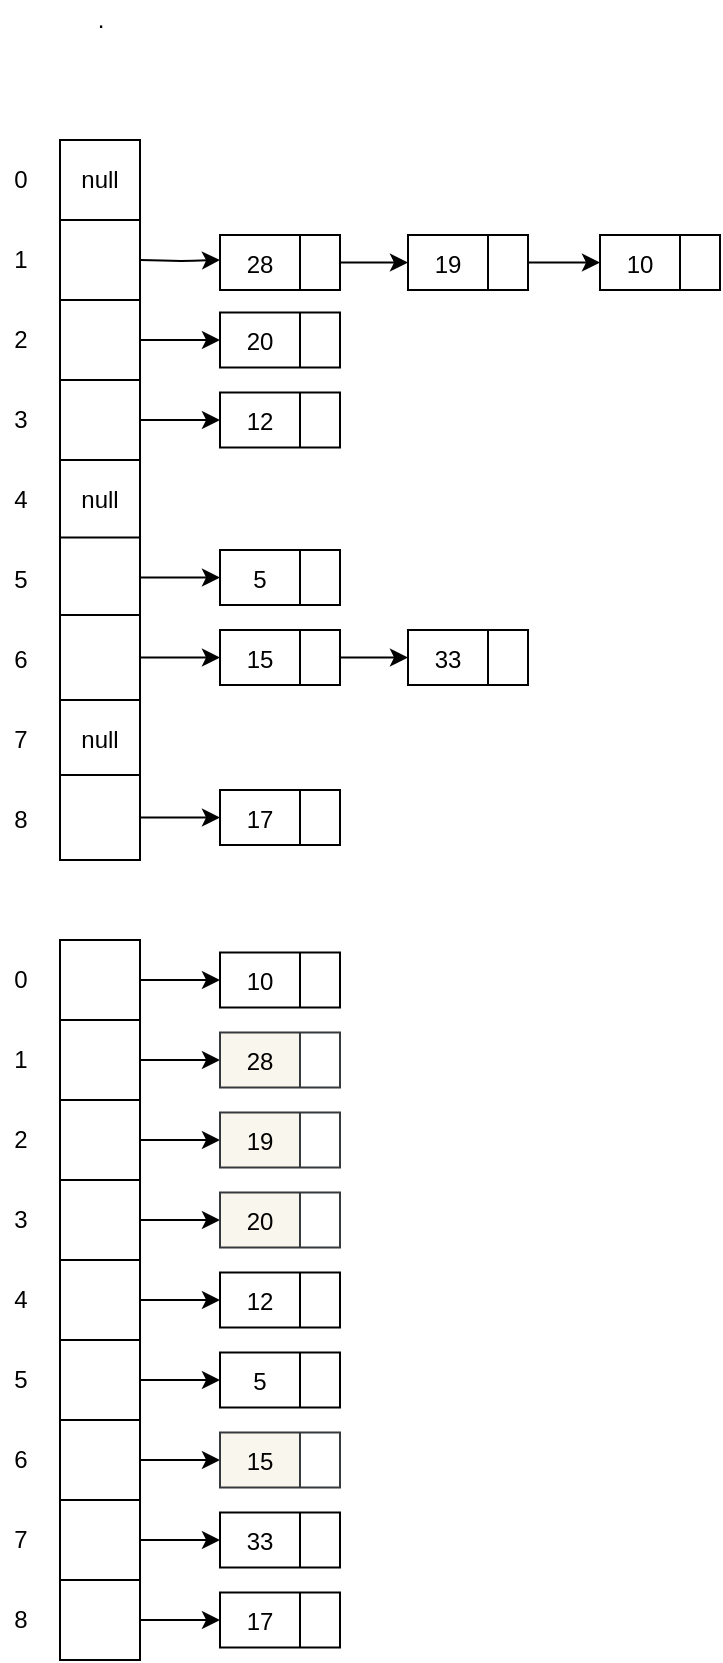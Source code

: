 <mxfile version="13.7.3" type="github">
  <diagram id="G9ClYqDsk0nMHyHUow-L" name="Page-1">
    <mxGraphModel dx="868" dy="428" grid="1" gridSize="10" guides="1" tooltips="1" connect="1" arrows="1" fold="1" page="1" pageScale="1" pageWidth="827" pageHeight="1169" math="0" shadow="0">
      <root>
        <mxCell id="0" />
        <mxCell id="1" parent="0" />
        <mxCell id="xWz8oCQroHI2pErNYsCc-118" value="" style="edgeStyle=orthogonalEdgeStyle;curved=0;rounded=1;sketch=0;orthogonalLoop=1;jettySize=auto;html=1;" edge="1" parent="1">
          <mxGeometry relative="1" as="geometry">
            <mxPoint x="280" y="420" as="sourcePoint" />
            <mxPoint x="320" y="420" as="targetPoint" />
          </mxGeometry>
        </mxCell>
        <mxCell id="xWz8oCQroHI2pErNYsCc-103" value="1" style="text;html=1;align=center;verticalAlign=middle;resizable=0;points=[];autosize=1;" vertex="1" parent="1">
          <mxGeometry x="210" y="410" width="20" height="20" as="geometry" />
        </mxCell>
        <mxCell id="xWz8oCQroHI2pErNYsCc-105" value="2" style="text;html=1;align=center;verticalAlign=middle;resizable=0;points=[];autosize=1;" vertex="1" parent="1">
          <mxGeometry x="210" y="450" width="20" height="20" as="geometry" />
        </mxCell>
        <mxCell id="xWz8oCQroHI2pErNYsCc-106" value="3" style="text;html=1;align=center;verticalAlign=middle;resizable=0;points=[];autosize=1;" vertex="1" parent="1">
          <mxGeometry x="210" y="490" width="20" height="20" as="geometry" />
        </mxCell>
        <mxCell id="xWz8oCQroHI2pErNYsCc-107" value="0" style="text;html=1;align=center;verticalAlign=middle;resizable=0;points=[];autosize=1;" vertex="1" parent="1">
          <mxGeometry x="210" y="370" width="20" height="20" as="geometry" />
        </mxCell>
        <mxCell id="xWz8oCQroHI2pErNYsCc-108" value="4" style="text;html=1;align=center;verticalAlign=middle;resizable=0;points=[];autosize=1;" vertex="1" parent="1">
          <mxGeometry x="210" y="530" width="20" height="20" as="geometry" />
        </mxCell>
        <mxCell id="xWz8oCQroHI2pErNYsCc-109" value="5" style="text;html=1;align=center;verticalAlign=middle;resizable=0;points=[];autosize=1;" vertex="1" parent="1">
          <mxGeometry x="210" y="570" width="20" height="20" as="geometry" />
        </mxCell>
        <mxCell id="xWz8oCQroHI2pErNYsCc-110" value="6" style="text;html=1;align=center;verticalAlign=middle;resizable=0;points=[];autosize=1;" vertex="1" parent="1">
          <mxGeometry x="210" y="610" width="20" height="20" as="geometry" />
        </mxCell>
        <mxCell id="xWz8oCQroHI2pErNYsCc-111" value="7" style="text;html=1;align=center;verticalAlign=middle;resizable=0;points=[];autosize=1;" vertex="1" parent="1">
          <mxGeometry x="210" y="650" width="20" height="20" as="geometry" />
        </mxCell>
        <mxCell id="xWz8oCQroHI2pErNYsCc-112" value="8" style="text;html=1;align=center;verticalAlign=middle;resizable=0;points=[];autosize=1;" vertex="1" parent="1">
          <mxGeometry x="210" y="690" width="20" height="20" as="geometry" />
        </mxCell>
        <mxCell id="xWz8oCQroHI2pErNYsCc-133" style="edgeStyle=orthogonalEdgeStyle;curved=0;rounded=1;sketch=0;orthogonalLoop=1;jettySize=auto;html=1;exitX=0.5;exitY=1;exitDx=0;exitDy=0;" edge="1" parent="1">
          <mxGeometry relative="1" as="geometry">
            <mxPoint x="360" y="435" as="sourcePoint" />
            <mxPoint x="360" y="435" as="targetPoint" />
          </mxGeometry>
        </mxCell>
        <mxCell id="xWz8oCQroHI2pErNYsCc-137" style="edgeStyle=orthogonalEdgeStyle;curved=0;rounded=1;sketch=0;orthogonalLoop=1;jettySize=auto;html=1;exitX=0.5;exitY=1;exitDx=0;exitDy=0;" edge="1" parent="1">
          <mxGeometry relative="1" as="geometry">
            <mxPoint x="360" y="473.75" as="sourcePoint" />
            <mxPoint x="360" y="473.75" as="targetPoint" />
          </mxGeometry>
        </mxCell>
        <mxCell id="xWz8oCQroHI2pErNYsCc-229" value="28" style="swimlane;fontStyle=0;childLayout=stackLayout;horizontal=1;startSize=40;fillColor=#ffffff;horizontalStack=0;resizeParent=1;resizeParentMax=0;resizeLast=0;collapsible=0;marginBottom=0;swimlaneFillColor=#ffffff;rounded=0;sketch=0;direction=south;" vertex="1" parent="1">
          <mxGeometry x="320" y="407.5" width="60" height="27.5" as="geometry" />
        </mxCell>
        <mxCell id="xWz8oCQroHI2pErNYsCc-291" style="edgeStyle=orthogonalEdgeStyle;curved=0;rounded=1;sketch=0;orthogonalLoop=1;jettySize=auto;html=1;entryX=0.5;entryY=0;entryDx=0;entryDy=0;" edge="1" parent="1" source="xWz8oCQroHI2pErNYsCc-231" target="xWz8oCQroHI2pErNYsCc-234">
          <mxGeometry relative="1" as="geometry" />
        </mxCell>
        <mxCell id="xWz8oCQroHI2pErNYsCc-231" value="19" style="swimlane;fontStyle=0;childLayout=stackLayout;horizontal=1;startSize=40;fillColor=#ffffff;horizontalStack=0;resizeParent=1;resizeParentMax=0;resizeLast=0;collapsible=0;marginBottom=0;swimlaneFillColor=#ffffff;rounded=0;sketch=0;direction=north;" vertex="1" parent="1">
          <mxGeometry x="414" y="407.5" width="60" height="27.5" as="geometry" />
        </mxCell>
        <mxCell id="xWz8oCQroHI2pErNYsCc-234" value="10" style="swimlane;fontStyle=0;childLayout=stackLayout;horizontal=1;startSize=40;fillColor=#ffffff;horizontalStack=0;resizeParent=1;resizeParentMax=0;resizeLast=0;collapsible=0;marginBottom=0;swimlaneFillColor=#ffffff;rounded=0;sketch=0;direction=north;" vertex="1" parent="1">
          <mxGeometry x="510" y="407.5" width="60" height="27.5" as="geometry" />
        </mxCell>
        <mxCell id="xWz8oCQroHI2pErNYsCc-238" value="20" style="swimlane;fontStyle=0;childLayout=stackLayout;horizontal=1;startSize=40;fillColor=#ffffff;horizontalStack=0;resizeParent=1;resizeParentMax=0;resizeLast=0;collapsible=0;marginBottom=0;swimlaneFillColor=#ffffff;rounded=0;sketch=0;direction=north;" vertex="1" parent="1">
          <mxGeometry x="320" y="446.25" width="60" height="27.5" as="geometry" />
        </mxCell>
        <mxCell id="xWz8oCQroHI2pErNYsCc-242" value="12" style="swimlane;fontStyle=0;childLayout=stackLayout;horizontal=1;startSize=40;fillColor=#ffffff;horizontalStack=0;resizeParent=1;resizeParentMax=0;resizeLast=0;collapsible=0;marginBottom=0;swimlaneFillColor=#ffffff;rounded=0;sketch=0;direction=north;" vertex="1" parent="1">
          <mxGeometry x="320" y="486.25" width="60" height="27.5" as="geometry" />
        </mxCell>
        <mxCell id="xWz8oCQroHI2pErNYsCc-246" value="5" style="swimlane;fontStyle=0;childLayout=stackLayout;horizontal=1;startSize=40;fillColor=#ffffff;horizontalStack=0;resizeParent=1;resizeParentMax=0;resizeLast=0;collapsible=0;marginBottom=0;swimlaneFillColor=#ffffff;rounded=0;sketch=0;direction=north;" vertex="1" parent="1">
          <mxGeometry x="320" y="565" width="60" height="27.5" as="geometry" />
        </mxCell>
        <mxCell id="xWz8oCQroHI2pErNYsCc-296" style="edgeStyle=orthogonalEdgeStyle;curved=0;rounded=1;sketch=0;orthogonalLoop=1;jettySize=auto;html=1;entryX=0.5;entryY=0;entryDx=0;entryDy=0;" edge="1" parent="1" source="xWz8oCQroHI2pErNYsCc-247" target="xWz8oCQroHI2pErNYsCc-248">
          <mxGeometry relative="1" as="geometry" />
        </mxCell>
        <mxCell id="xWz8oCQroHI2pErNYsCc-247" value="15" style="swimlane;fontStyle=0;childLayout=stackLayout;horizontal=1;startSize=40;fillColor=#ffffff;horizontalStack=0;resizeParent=1;resizeParentMax=0;resizeLast=0;collapsible=0;marginBottom=0;swimlaneFillColor=#ffffff;rounded=0;sketch=0;direction=north;" vertex="1" parent="1">
          <mxGeometry x="320" y="605" width="60" height="27.5" as="geometry" />
        </mxCell>
        <mxCell id="xWz8oCQroHI2pErNYsCc-248" value="33" style="swimlane;fontStyle=0;childLayout=stackLayout;horizontal=1;startSize=40;fillColor=#ffffff;horizontalStack=0;resizeParent=1;resizeParentMax=0;resizeLast=0;collapsible=0;marginBottom=0;swimlaneFillColor=#ffffff;rounded=0;sketch=0;direction=north;" vertex="1" parent="1">
          <mxGeometry x="414" y="605" width="60" height="27.5" as="geometry" />
        </mxCell>
        <mxCell id="xWz8oCQroHI2pErNYsCc-173" value="0" style="text;html=1;align=center;verticalAlign=middle;resizable=0;points=[];autosize=1;" vertex="1" parent="1">
          <mxGeometry x="210" y="770" width="20" height="20" as="geometry" />
        </mxCell>
        <mxCell id="xWz8oCQroHI2pErNYsCc-174" value="1" style="text;html=1;align=center;verticalAlign=middle;resizable=0;points=[];autosize=1;" vertex="1" parent="1">
          <mxGeometry x="210" y="810" width="20" height="20" as="geometry" />
        </mxCell>
        <mxCell id="xWz8oCQroHI2pErNYsCc-175" value="2" style="text;html=1;align=center;verticalAlign=middle;resizable=0;points=[];autosize=1;" vertex="1" parent="1">
          <mxGeometry x="210" y="850" width="20" height="20" as="geometry" />
        </mxCell>
        <mxCell id="xWz8oCQroHI2pErNYsCc-176" value="3" style="text;html=1;align=center;verticalAlign=middle;resizable=0;points=[];autosize=1;" vertex="1" parent="1">
          <mxGeometry x="210" y="890" width="20" height="20" as="geometry" />
        </mxCell>
        <mxCell id="xWz8oCQroHI2pErNYsCc-177" value="4" style="text;html=1;align=center;verticalAlign=middle;resizable=0;points=[];autosize=1;" vertex="1" parent="1">
          <mxGeometry x="210" y="930" width="20" height="20" as="geometry" />
        </mxCell>
        <mxCell id="xWz8oCQroHI2pErNYsCc-178" value="5" style="text;html=1;align=center;verticalAlign=middle;resizable=0;points=[];autosize=1;" vertex="1" parent="1">
          <mxGeometry x="210" y="970" width="20" height="20" as="geometry" />
        </mxCell>
        <mxCell id="xWz8oCQroHI2pErNYsCc-180" value="6" style="text;html=1;align=center;verticalAlign=middle;resizable=0;points=[];autosize=1;" vertex="1" parent="1">
          <mxGeometry x="210" y="1010" width="20" height="20" as="geometry" />
        </mxCell>
        <mxCell id="xWz8oCQroHI2pErNYsCc-181" value="7" style="text;html=1;align=center;verticalAlign=middle;resizable=0;points=[];autosize=1;" vertex="1" parent="1">
          <mxGeometry x="210" y="1050" width="20" height="20" as="geometry" />
        </mxCell>
        <mxCell id="xWz8oCQroHI2pErNYsCc-182" value="8" style="text;html=1;align=center;verticalAlign=middle;resizable=0;points=[];autosize=1;" vertex="1" parent="1">
          <mxGeometry x="210" y="1090" width="20" height="20" as="geometry" />
        </mxCell>
        <mxCell id="xWz8oCQroHI2pErNYsCc-212" value="" style="edgeStyle=orthogonalEdgeStyle;curved=0;rounded=1;sketch=0;orthogonalLoop=1;jettySize=auto;html=1;" edge="1" parent="1" source="xWz8oCQroHI2pErNYsCc-213" target="xWz8oCQroHI2pErNYsCc-215">
          <mxGeometry relative="1" as="geometry" />
        </mxCell>
        <mxCell id="xWz8oCQroHI2pErNYsCc-213" value="null" style="rounded=0;whiteSpace=wrap;html=1;sketch=0;" vertex="1" parent="1">
          <mxGeometry x="240" y="360" width="40" height="40" as="geometry" />
        </mxCell>
        <mxCell id="xWz8oCQroHI2pErNYsCc-214" value="" style="edgeStyle=orthogonalEdgeStyle;curved=0;rounded=1;sketch=0;orthogonalLoop=1;jettySize=auto;html=1;" edge="1" parent="1" source="xWz8oCQroHI2pErNYsCc-215" target="xWz8oCQroHI2pErNYsCc-217">
          <mxGeometry relative="1" as="geometry" />
        </mxCell>
        <mxCell id="xWz8oCQroHI2pErNYsCc-215" value="" style="rounded=0;whiteSpace=wrap;html=1;sketch=0;" vertex="1" parent="1">
          <mxGeometry x="240" y="400" width="40" height="40" as="geometry" />
        </mxCell>
        <mxCell id="xWz8oCQroHI2pErNYsCc-216" value="" style="edgeStyle=orthogonalEdgeStyle;curved=0;rounded=1;sketch=0;orthogonalLoop=1;jettySize=auto;html=1;" edge="1" parent="1" source="xWz8oCQroHI2pErNYsCc-217" target="xWz8oCQroHI2pErNYsCc-219">
          <mxGeometry relative="1" as="geometry" />
        </mxCell>
        <mxCell id="xWz8oCQroHI2pErNYsCc-289" style="edgeStyle=orthogonalEdgeStyle;curved=0;rounded=1;sketch=0;orthogonalLoop=1;jettySize=auto;html=1;entryX=0.5;entryY=0;entryDx=0;entryDy=0;" edge="1" parent="1" source="xWz8oCQroHI2pErNYsCc-217" target="xWz8oCQroHI2pErNYsCc-238">
          <mxGeometry relative="1" as="geometry" />
        </mxCell>
        <mxCell id="xWz8oCQroHI2pErNYsCc-217" value="" style="rounded=0;whiteSpace=wrap;html=1;sketch=0;" vertex="1" parent="1">
          <mxGeometry x="240" y="440" width="40" height="40" as="geometry" />
        </mxCell>
        <mxCell id="xWz8oCQroHI2pErNYsCc-218" value="" style="edgeStyle=orthogonalEdgeStyle;curved=0;rounded=1;sketch=0;orthogonalLoop=1;jettySize=auto;html=1;" edge="1" parent="1" source="xWz8oCQroHI2pErNYsCc-219" target="xWz8oCQroHI2pErNYsCc-221">
          <mxGeometry relative="1" as="geometry" />
        </mxCell>
        <mxCell id="xWz8oCQroHI2pErNYsCc-292" style="edgeStyle=orthogonalEdgeStyle;curved=0;rounded=1;sketch=0;orthogonalLoop=1;jettySize=auto;html=1;entryX=0.5;entryY=0;entryDx=0;entryDy=0;" edge="1" parent="1" source="xWz8oCQroHI2pErNYsCc-219" target="xWz8oCQroHI2pErNYsCc-242">
          <mxGeometry relative="1" as="geometry" />
        </mxCell>
        <mxCell id="xWz8oCQroHI2pErNYsCc-219" value="" style="rounded=0;whiteSpace=wrap;html=1;sketch=0;" vertex="1" parent="1">
          <mxGeometry x="240" y="480" width="40" height="40" as="geometry" />
        </mxCell>
        <mxCell id="xWz8oCQroHI2pErNYsCc-220" value="" style="edgeStyle=orthogonalEdgeStyle;curved=0;rounded=1;sketch=0;orthogonalLoop=1;jettySize=auto;html=1;" edge="1" parent="1" source="xWz8oCQroHI2pErNYsCc-221" target="xWz8oCQroHI2pErNYsCc-223">
          <mxGeometry relative="1" as="geometry" />
        </mxCell>
        <mxCell id="xWz8oCQroHI2pErNYsCc-221" value="null" style="rounded=0;whiteSpace=wrap;html=1;sketch=0;" vertex="1" parent="1">
          <mxGeometry x="240" y="520" width="40" height="40" as="geometry" />
        </mxCell>
        <mxCell id="xWz8oCQroHI2pErNYsCc-222" value="" style="edgeStyle=orthogonalEdgeStyle;curved=0;rounded=1;sketch=0;orthogonalLoop=1;jettySize=auto;html=1;" edge="1" parent="1" source="xWz8oCQroHI2pErNYsCc-223" target="xWz8oCQroHI2pErNYsCc-225">
          <mxGeometry relative="1" as="geometry" />
        </mxCell>
        <mxCell id="xWz8oCQroHI2pErNYsCc-293" style="edgeStyle=orthogonalEdgeStyle;curved=0;rounded=1;sketch=0;orthogonalLoop=1;jettySize=auto;html=1;entryX=0.5;entryY=0;entryDx=0;entryDy=0;" edge="1" parent="1" source="xWz8oCQroHI2pErNYsCc-223" target="xWz8oCQroHI2pErNYsCc-246">
          <mxGeometry relative="1" as="geometry" />
        </mxCell>
        <mxCell id="xWz8oCQroHI2pErNYsCc-223" value="" style="rounded=0;whiteSpace=wrap;html=1;sketch=0;" vertex="1" parent="1">
          <mxGeometry x="240" y="558.75" width="40" height="40" as="geometry" />
        </mxCell>
        <mxCell id="xWz8oCQroHI2pErNYsCc-224" value="" style="edgeStyle=orthogonalEdgeStyle;curved=0;rounded=1;sketch=0;orthogonalLoop=1;jettySize=auto;html=1;" edge="1" parent="1" source="xWz8oCQroHI2pErNYsCc-225" target="xWz8oCQroHI2pErNYsCc-227">
          <mxGeometry relative="1" as="geometry" />
        </mxCell>
        <mxCell id="xWz8oCQroHI2pErNYsCc-294" style="edgeStyle=orthogonalEdgeStyle;curved=0;rounded=1;sketch=0;orthogonalLoop=1;jettySize=auto;html=1;entryX=0.5;entryY=0;entryDx=0;entryDy=0;" edge="1" parent="1" source="xWz8oCQroHI2pErNYsCc-225" target="xWz8oCQroHI2pErNYsCc-247">
          <mxGeometry relative="1" as="geometry" />
        </mxCell>
        <mxCell id="xWz8oCQroHI2pErNYsCc-225" value="" style="rounded=0;whiteSpace=wrap;html=1;sketch=0;" vertex="1" parent="1">
          <mxGeometry x="240" y="597.5" width="40" height="42.5" as="geometry" />
        </mxCell>
        <mxCell id="xWz8oCQroHI2pErNYsCc-226" value="" style="edgeStyle=orthogonalEdgeStyle;curved=0;rounded=1;sketch=0;orthogonalLoop=1;jettySize=auto;html=1;" edge="1" parent="1" source="xWz8oCQroHI2pErNYsCc-227" target="xWz8oCQroHI2pErNYsCc-228">
          <mxGeometry relative="1" as="geometry" />
        </mxCell>
        <mxCell id="xWz8oCQroHI2pErNYsCc-227" value="null" style="rounded=0;whiteSpace=wrap;html=1;sketch=0;" vertex="1" parent="1">
          <mxGeometry x="240" y="640" width="40" height="40" as="geometry" />
        </mxCell>
        <mxCell id="xWz8oCQroHI2pErNYsCc-295" style="edgeStyle=orthogonalEdgeStyle;curved=0;rounded=1;sketch=0;orthogonalLoop=1;jettySize=auto;html=1;entryX=0.5;entryY=0;entryDx=0;entryDy=0;" edge="1" parent="1" source="xWz8oCQroHI2pErNYsCc-228" target="xWz8oCQroHI2pErNYsCc-250">
          <mxGeometry relative="1" as="geometry" />
        </mxCell>
        <mxCell id="xWz8oCQroHI2pErNYsCc-228" value="" style="rounded=0;whiteSpace=wrap;html=1;sketch=0;" vertex="1" parent="1">
          <mxGeometry x="240" y="677.5" width="40" height="42.5" as="geometry" />
        </mxCell>
        <mxCell id="xWz8oCQroHI2pErNYsCc-290" style="edgeStyle=orthogonalEdgeStyle;curved=0;rounded=1;sketch=0;orthogonalLoop=1;jettySize=auto;html=1;entryX=0.5;entryY=0;entryDx=0;entryDy=0;" edge="1" parent="1" source="xWz8oCQroHI2pErNYsCc-236" target="xWz8oCQroHI2pErNYsCc-231">
          <mxGeometry relative="1" as="geometry" />
        </mxCell>
        <mxCell id="xWz8oCQroHI2pErNYsCc-236" value="28" style="swimlane;fontStyle=0;childLayout=stackLayout;horizontal=1;startSize=40;fillColor=#ffffff;horizontalStack=0;resizeParent=1;resizeParentMax=0;resizeLast=0;collapsible=0;marginBottom=0;swimlaneFillColor=#ffffff;rounded=0;sketch=0;direction=north;" vertex="1" parent="1">
          <mxGeometry x="320" y="407.5" width="60" height="27.5" as="geometry" />
        </mxCell>
        <mxCell id="xWz8oCQroHI2pErNYsCc-250" value="17" style="swimlane;fontStyle=0;childLayout=stackLayout;horizontal=1;startSize=40;fillColor=#ffffff;horizontalStack=0;resizeParent=1;resizeParentMax=0;resizeLast=0;collapsible=0;marginBottom=0;swimlaneFillColor=#ffffff;rounded=0;sketch=0;direction=north;" vertex="1" parent="1">
          <mxGeometry x="320" y="685" width="60" height="27.5" as="geometry" />
        </mxCell>
        <mxCell id="xWz8oCQroHI2pErNYsCc-263" value="" style="edgeStyle=orthogonalEdgeStyle;curved=0;rounded=1;sketch=0;orthogonalLoop=1;jettySize=auto;html=1;" edge="1" parent="1" source="xWz8oCQroHI2pErNYsCc-264" target="xWz8oCQroHI2pErNYsCc-266">
          <mxGeometry relative="1" as="geometry" />
        </mxCell>
        <mxCell id="xWz8oCQroHI2pErNYsCc-305" style="edgeStyle=orthogonalEdgeStyle;curved=0;rounded=1;sketch=0;orthogonalLoop=1;jettySize=auto;html=1;entryX=0.5;entryY=0;entryDx=0;entryDy=0;" edge="1" parent="1" source="xWz8oCQroHI2pErNYsCc-264" target="xWz8oCQroHI2pErNYsCc-280">
          <mxGeometry relative="1" as="geometry" />
        </mxCell>
        <mxCell id="xWz8oCQroHI2pErNYsCc-264" value="" style="rounded=0;whiteSpace=wrap;html=1;sketch=0;" vertex="1" parent="1">
          <mxGeometry x="240" y="760" width="40" height="40" as="geometry" />
        </mxCell>
        <mxCell id="xWz8oCQroHI2pErNYsCc-265" value="" style="edgeStyle=orthogonalEdgeStyle;curved=0;rounded=1;sketch=0;orthogonalLoop=1;jettySize=auto;html=1;" edge="1" parent="1" source="xWz8oCQroHI2pErNYsCc-266" target="xWz8oCQroHI2pErNYsCc-268">
          <mxGeometry relative="1" as="geometry" />
        </mxCell>
        <mxCell id="xWz8oCQroHI2pErNYsCc-306" style="edgeStyle=orthogonalEdgeStyle;curved=0;rounded=1;sketch=0;orthogonalLoop=1;jettySize=auto;html=1;entryX=0.5;entryY=0;entryDx=0;entryDy=0;" edge="1" parent="1" source="xWz8oCQroHI2pErNYsCc-266" target="xWz8oCQroHI2pErNYsCc-281">
          <mxGeometry relative="1" as="geometry" />
        </mxCell>
        <mxCell id="xWz8oCQroHI2pErNYsCc-266" value="" style="rounded=0;whiteSpace=wrap;html=1;sketch=0;" vertex="1" parent="1">
          <mxGeometry x="240" y="800" width="40" height="40" as="geometry" />
        </mxCell>
        <mxCell id="xWz8oCQroHI2pErNYsCc-267" value="" style="edgeStyle=orthogonalEdgeStyle;curved=0;rounded=1;sketch=0;orthogonalLoop=1;jettySize=auto;html=1;" edge="1" parent="1" source="xWz8oCQroHI2pErNYsCc-268" target="xWz8oCQroHI2pErNYsCc-270">
          <mxGeometry relative="1" as="geometry" />
        </mxCell>
        <mxCell id="xWz8oCQroHI2pErNYsCc-307" style="edgeStyle=orthogonalEdgeStyle;curved=0;rounded=1;sketch=0;orthogonalLoop=1;jettySize=auto;html=1;entryX=0.5;entryY=0;entryDx=0;entryDy=0;" edge="1" parent="1" source="xWz8oCQroHI2pErNYsCc-268" target="xWz8oCQroHI2pErNYsCc-282">
          <mxGeometry relative="1" as="geometry" />
        </mxCell>
        <mxCell id="xWz8oCQroHI2pErNYsCc-268" value="" style="rounded=0;whiteSpace=wrap;html=1;sketch=0;" vertex="1" parent="1">
          <mxGeometry x="240" y="840" width="40" height="40" as="geometry" />
        </mxCell>
        <mxCell id="xWz8oCQroHI2pErNYsCc-269" value="" style="edgeStyle=orthogonalEdgeStyle;curved=0;rounded=1;sketch=0;orthogonalLoop=1;jettySize=auto;html=1;" edge="1" parent="1" source="xWz8oCQroHI2pErNYsCc-270" target="xWz8oCQroHI2pErNYsCc-272">
          <mxGeometry relative="1" as="geometry" />
        </mxCell>
        <mxCell id="xWz8oCQroHI2pErNYsCc-308" style="edgeStyle=orthogonalEdgeStyle;curved=0;rounded=1;sketch=0;orthogonalLoop=1;jettySize=auto;html=1;entryX=0.5;entryY=0;entryDx=0;entryDy=0;" edge="1" parent="1" source="xWz8oCQroHI2pErNYsCc-270" target="xWz8oCQroHI2pErNYsCc-283">
          <mxGeometry relative="1" as="geometry" />
        </mxCell>
        <mxCell id="xWz8oCQroHI2pErNYsCc-270" value="" style="rounded=0;whiteSpace=wrap;html=1;sketch=0;" vertex="1" parent="1">
          <mxGeometry x="240" y="880" width="40" height="40" as="geometry" />
        </mxCell>
        <mxCell id="xWz8oCQroHI2pErNYsCc-271" value="" style="edgeStyle=orthogonalEdgeStyle;curved=0;rounded=1;sketch=0;orthogonalLoop=1;jettySize=auto;html=1;" edge="1" parent="1" source="xWz8oCQroHI2pErNYsCc-272" target="xWz8oCQroHI2pErNYsCc-274">
          <mxGeometry relative="1" as="geometry" />
        </mxCell>
        <mxCell id="xWz8oCQroHI2pErNYsCc-309" style="edgeStyle=orthogonalEdgeStyle;curved=0;rounded=1;sketch=0;orthogonalLoop=1;jettySize=auto;html=1;entryX=0.5;entryY=0;entryDx=0;entryDy=0;" edge="1" parent="1" source="xWz8oCQroHI2pErNYsCc-272" target="xWz8oCQroHI2pErNYsCc-284">
          <mxGeometry relative="1" as="geometry" />
        </mxCell>
        <mxCell id="xWz8oCQroHI2pErNYsCc-272" value="" style="rounded=0;whiteSpace=wrap;html=1;sketch=0;" vertex="1" parent="1">
          <mxGeometry x="240" y="920" width="40" height="40" as="geometry" />
        </mxCell>
        <mxCell id="xWz8oCQroHI2pErNYsCc-273" value="" style="edgeStyle=orthogonalEdgeStyle;curved=0;rounded=1;sketch=0;orthogonalLoop=1;jettySize=auto;html=1;" edge="1" parent="1" source="xWz8oCQroHI2pErNYsCc-274" target="xWz8oCQroHI2pErNYsCc-276">
          <mxGeometry relative="1" as="geometry" />
        </mxCell>
        <mxCell id="xWz8oCQroHI2pErNYsCc-310" style="edgeStyle=orthogonalEdgeStyle;curved=0;rounded=1;sketch=0;orthogonalLoop=1;jettySize=auto;html=1;entryX=0.5;entryY=0;entryDx=0;entryDy=0;" edge="1" parent="1" source="xWz8oCQroHI2pErNYsCc-274" target="xWz8oCQroHI2pErNYsCc-285">
          <mxGeometry relative="1" as="geometry" />
        </mxCell>
        <mxCell id="xWz8oCQroHI2pErNYsCc-274" value="" style="rounded=0;whiteSpace=wrap;html=1;sketch=0;" vertex="1" parent="1">
          <mxGeometry x="240" y="960" width="40" height="40" as="geometry" />
        </mxCell>
        <mxCell id="xWz8oCQroHI2pErNYsCc-275" value="" style="edgeStyle=orthogonalEdgeStyle;curved=0;rounded=1;sketch=0;orthogonalLoop=1;jettySize=auto;html=1;" edge="1" parent="1" source="xWz8oCQroHI2pErNYsCc-276" target="xWz8oCQroHI2pErNYsCc-278">
          <mxGeometry relative="1" as="geometry" />
        </mxCell>
        <mxCell id="xWz8oCQroHI2pErNYsCc-311" style="edgeStyle=orthogonalEdgeStyle;curved=0;rounded=1;sketch=0;orthogonalLoop=1;jettySize=auto;html=1;entryX=0.5;entryY=0;entryDx=0;entryDy=0;" edge="1" parent="1" source="xWz8oCQroHI2pErNYsCc-276" target="xWz8oCQroHI2pErNYsCc-286">
          <mxGeometry relative="1" as="geometry" />
        </mxCell>
        <mxCell id="xWz8oCQroHI2pErNYsCc-276" value="" style="rounded=0;whiteSpace=wrap;html=1;sketch=0;" vertex="1" parent="1">
          <mxGeometry x="240" y="1000" width="40" height="40" as="geometry" />
        </mxCell>
        <mxCell id="xWz8oCQroHI2pErNYsCc-277" value="" style="edgeStyle=orthogonalEdgeStyle;curved=0;rounded=1;sketch=0;orthogonalLoop=1;jettySize=auto;html=1;" edge="1" parent="1" source="xWz8oCQroHI2pErNYsCc-278" target="xWz8oCQroHI2pErNYsCc-279">
          <mxGeometry relative="1" as="geometry" />
        </mxCell>
        <mxCell id="xWz8oCQroHI2pErNYsCc-312" style="edgeStyle=orthogonalEdgeStyle;curved=0;rounded=1;sketch=0;orthogonalLoop=1;jettySize=auto;html=1;entryX=0.5;entryY=0;entryDx=0;entryDy=0;" edge="1" parent="1" source="xWz8oCQroHI2pErNYsCc-278" target="xWz8oCQroHI2pErNYsCc-287">
          <mxGeometry relative="1" as="geometry" />
        </mxCell>
        <mxCell id="xWz8oCQroHI2pErNYsCc-278" value="" style="rounded=0;whiteSpace=wrap;html=1;sketch=0;" vertex="1" parent="1">
          <mxGeometry x="240" y="1040" width="40" height="40" as="geometry" />
        </mxCell>
        <mxCell id="xWz8oCQroHI2pErNYsCc-313" style="edgeStyle=orthogonalEdgeStyle;curved=0;rounded=1;sketch=0;orthogonalLoop=1;jettySize=auto;html=1;entryX=0.5;entryY=0;entryDx=0;entryDy=0;" edge="1" parent="1" source="xWz8oCQroHI2pErNYsCc-279" target="xWz8oCQroHI2pErNYsCc-288">
          <mxGeometry relative="1" as="geometry" />
        </mxCell>
        <mxCell id="xWz8oCQroHI2pErNYsCc-279" value="" style="rounded=0;whiteSpace=wrap;html=1;sketch=0;" vertex="1" parent="1">
          <mxGeometry x="240" y="1080" width="40" height="40" as="geometry" />
        </mxCell>
        <mxCell id="xWz8oCQroHI2pErNYsCc-280" value="10" style="swimlane;fontStyle=0;childLayout=stackLayout;horizontal=1;startSize=40;fillColor=#ffffff;horizontalStack=0;resizeParent=1;resizeParentMax=0;resizeLast=0;collapsible=0;marginBottom=0;swimlaneFillColor=#ffffff;rounded=0;sketch=0;direction=north;" vertex="1" parent="1">
          <mxGeometry x="320" y="766.25" width="60" height="27.5" as="geometry" />
        </mxCell>
        <mxCell id="xWz8oCQroHI2pErNYsCc-281" value="28" style="swimlane;fontStyle=0;childLayout=stackLayout;horizontal=1;startSize=40;fillColor=#f9f7ed;horizontalStack=0;resizeParent=1;resizeParentMax=0;resizeLast=0;collapsible=0;marginBottom=0;swimlaneFillColor=#ffffff;rounded=0;sketch=0;direction=north;strokeColor=#36393d;" vertex="1" parent="1">
          <mxGeometry x="320" y="806.25" width="60" height="27.5" as="geometry" />
        </mxCell>
        <mxCell id="xWz8oCQroHI2pErNYsCc-282" value="19" style="swimlane;fontStyle=0;childLayout=stackLayout;horizontal=1;startSize=40;fillColor=#f9f7ed;horizontalStack=0;resizeParent=1;resizeParentMax=0;resizeLast=0;collapsible=0;marginBottom=0;swimlaneFillColor=#ffffff;rounded=0;sketch=0;direction=north;strokeColor=#36393d;" vertex="1" parent="1">
          <mxGeometry x="320" y="846.25" width="60" height="27.5" as="geometry" />
        </mxCell>
        <mxCell id="xWz8oCQroHI2pErNYsCc-283" value="20" style="swimlane;fontStyle=0;childLayout=stackLayout;horizontal=1;startSize=40;fillColor=#f9f7ed;horizontalStack=0;resizeParent=1;resizeParentMax=0;resizeLast=0;collapsible=0;marginBottom=0;swimlaneFillColor=#ffffff;rounded=0;sketch=0;direction=north;strokeColor=#36393d;" vertex="1" parent="1">
          <mxGeometry x="320" y="886.25" width="60" height="27.5" as="geometry" />
        </mxCell>
        <mxCell id="xWz8oCQroHI2pErNYsCc-284" value="12" style="swimlane;fontStyle=0;childLayout=stackLayout;horizontal=1;startSize=40;fillColor=#ffffff;horizontalStack=0;resizeParent=1;resizeParentMax=0;resizeLast=0;collapsible=0;marginBottom=0;swimlaneFillColor=#ffffff;rounded=0;sketch=0;direction=north;" vertex="1" parent="1">
          <mxGeometry x="320" y="926.25" width="60" height="27.5" as="geometry" />
        </mxCell>
        <mxCell id="xWz8oCQroHI2pErNYsCc-285" value="5" style="swimlane;fontStyle=0;childLayout=stackLayout;horizontal=1;startSize=40;fillColor=#ffffff;horizontalStack=0;resizeParent=1;resizeParentMax=0;resizeLast=0;collapsible=0;marginBottom=0;swimlaneFillColor=#ffffff;rounded=0;sketch=0;direction=north;" vertex="1" parent="1">
          <mxGeometry x="320" y="966.25" width="60" height="27.5" as="geometry" />
        </mxCell>
        <mxCell id="xWz8oCQroHI2pErNYsCc-286" value="15" style="swimlane;fontStyle=0;childLayout=stackLayout;horizontal=1;startSize=40;fillColor=#f9f7ed;horizontalStack=0;resizeParent=1;resizeParentMax=0;resizeLast=0;collapsible=0;marginBottom=0;swimlaneFillColor=#ffffff;rounded=0;sketch=0;direction=north;strokeColor=#36393d;" vertex="1" parent="1">
          <mxGeometry x="320" y="1006.25" width="60" height="27.5" as="geometry" />
        </mxCell>
        <mxCell id="xWz8oCQroHI2pErNYsCc-288" value="17" style="swimlane;fontStyle=0;childLayout=stackLayout;horizontal=1;startSize=40;fillColor=#ffffff;horizontalStack=0;resizeParent=1;resizeParentMax=0;resizeLast=0;collapsible=0;marginBottom=0;swimlaneFillColor=#ffffff;rounded=0;sketch=0;direction=north;" vertex="1" parent="1">
          <mxGeometry x="320" y="1086.25" width="60" height="27.5" as="geometry" />
        </mxCell>
        <mxCell id="xWz8oCQroHI2pErNYsCc-287" value="33" style="swimlane;fontStyle=0;childLayout=stackLayout;horizontal=1;startSize=40;fillColor=#ffffff;horizontalStack=0;resizeParent=1;resizeParentMax=0;resizeLast=0;collapsible=0;marginBottom=0;swimlaneFillColor=#ffffff;rounded=0;sketch=0;direction=north;" vertex="1" parent="1">
          <mxGeometry x="320" y="1046.25" width="60" height="27.5" as="geometry" />
        </mxCell>
        <mxCell id="xWz8oCQroHI2pErNYsCc-316" value="." style="text;html=1;align=center;verticalAlign=middle;resizable=0;points=[];autosize=1;" vertex="1" parent="1">
          <mxGeometry x="250" y="290" width="20" height="20" as="geometry" />
        </mxCell>
      </root>
    </mxGraphModel>
  </diagram>
</mxfile>
